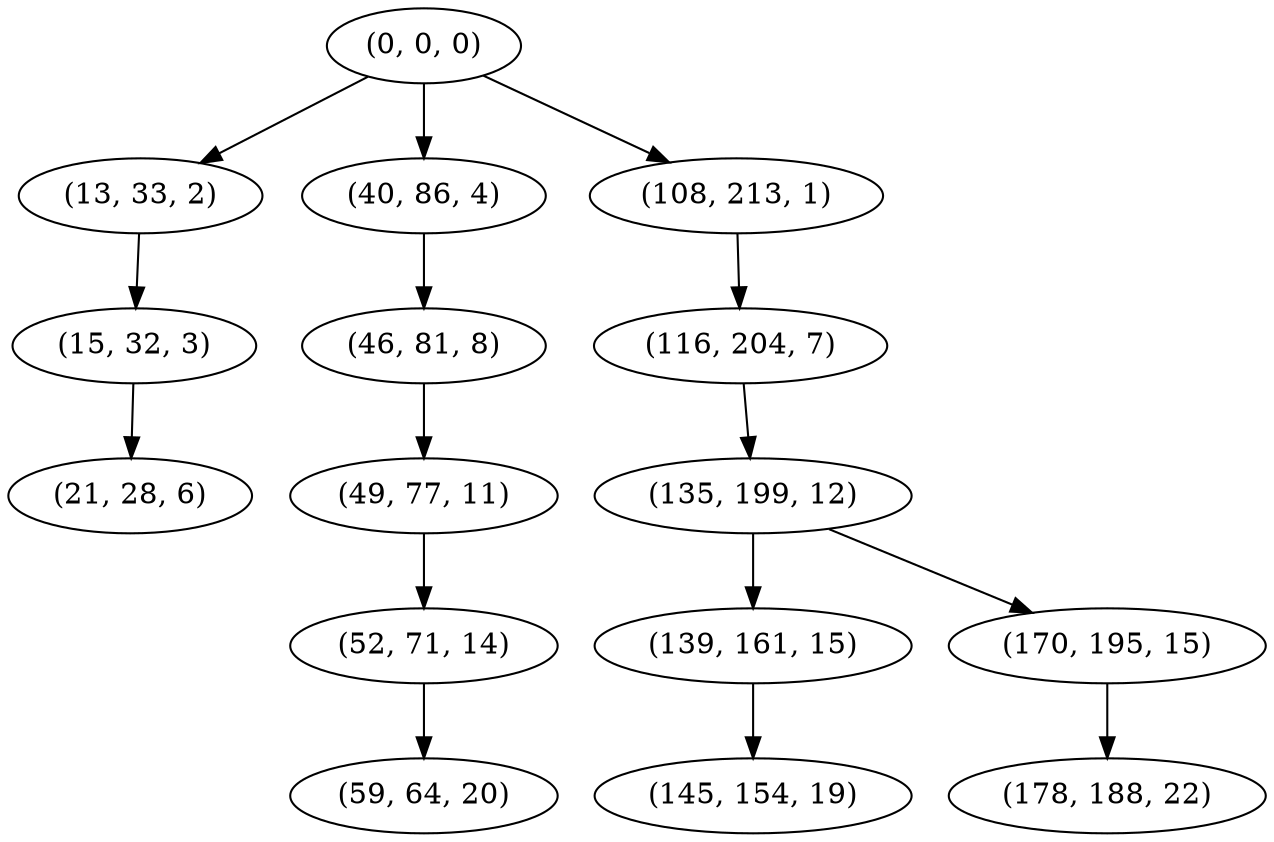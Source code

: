 digraph tree {
    "(0, 0, 0)";
    "(13, 33, 2)";
    "(15, 32, 3)";
    "(21, 28, 6)";
    "(40, 86, 4)";
    "(46, 81, 8)";
    "(49, 77, 11)";
    "(52, 71, 14)";
    "(59, 64, 20)";
    "(108, 213, 1)";
    "(116, 204, 7)";
    "(135, 199, 12)";
    "(139, 161, 15)";
    "(145, 154, 19)";
    "(170, 195, 15)";
    "(178, 188, 22)";
    "(0, 0, 0)" -> "(13, 33, 2)";
    "(0, 0, 0)" -> "(40, 86, 4)";
    "(0, 0, 0)" -> "(108, 213, 1)";
    "(13, 33, 2)" -> "(15, 32, 3)";
    "(15, 32, 3)" -> "(21, 28, 6)";
    "(40, 86, 4)" -> "(46, 81, 8)";
    "(46, 81, 8)" -> "(49, 77, 11)";
    "(49, 77, 11)" -> "(52, 71, 14)";
    "(52, 71, 14)" -> "(59, 64, 20)";
    "(108, 213, 1)" -> "(116, 204, 7)";
    "(116, 204, 7)" -> "(135, 199, 12)";
    "(135, 199, 12)" -> "(139, 161, 15)";
    "(135, 199, 12)" -> "(170, 195, 15)";
    "(139, 161, 15)" -> "(145, 154, 19)";
    "(170, 195, 15)" -> "(178, 188, 22)";
}
